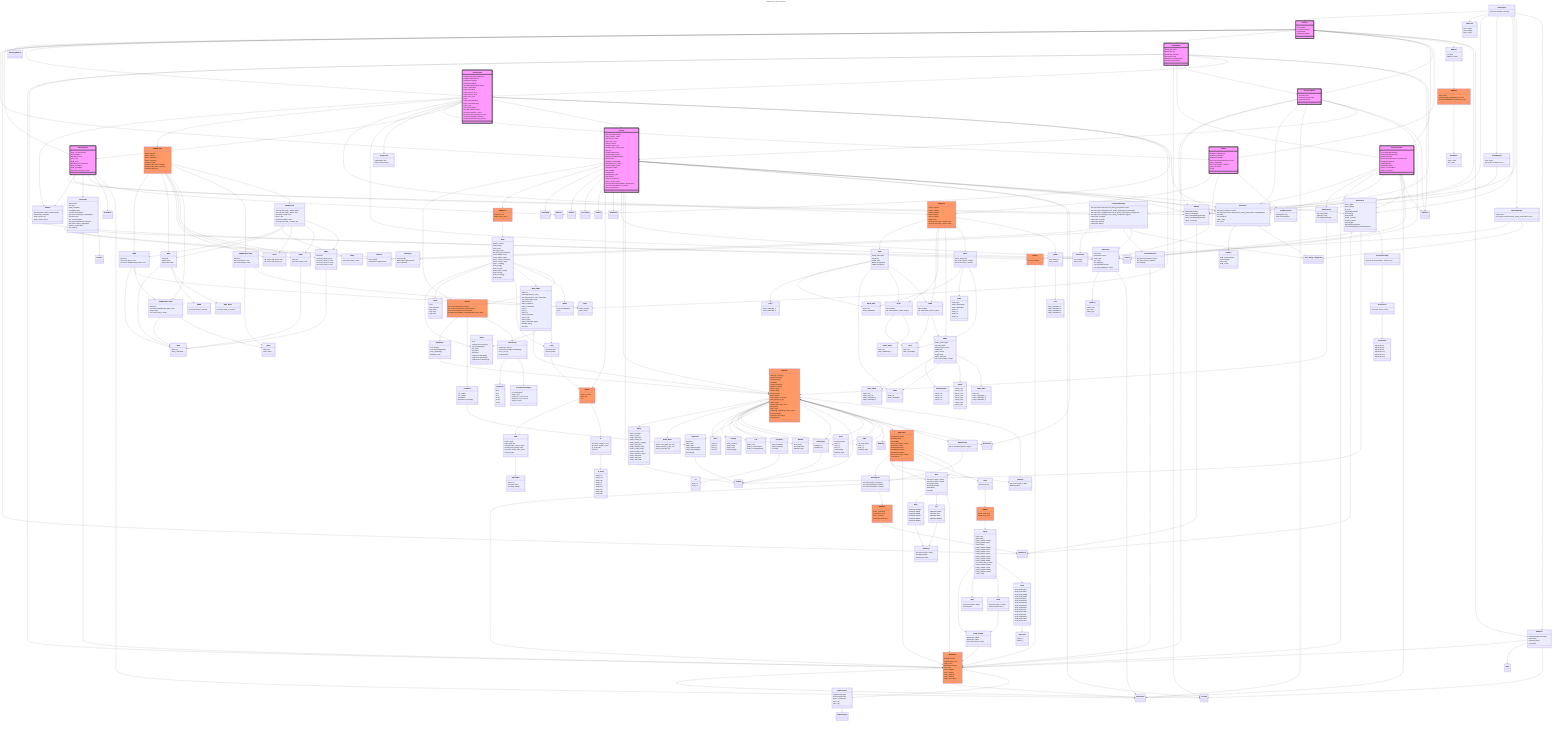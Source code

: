 ---
title: LibRealSpace Class Diagram
---

classDiagram
    
    class MISN {
        uint16_t version;
        uint8_t info[];
        uint8_t tune;
        std::string name;
        std::string world_filename;
        vector~AREA~ areas;
        vector~SPOT~ spots;
        vector ~string~ messages;
        vector ~uint8_t~ flags;
        CAST * casting[];
        uint8_t prog[];
        uint8_t nums[];
        MISN_PART * parts[];
        uint8_t team[];
        uint8_t scenes[][];
        uint8_t load[];
    }
    class AREA {
        int id;
        unsigned char AreaType;
        char AreaName[33];
        long XAxis;
        long YAxis;
        long ZAxis;
        unsigned int AreaWidth;
        unsigned int AreaHeight;
        unsigned char Unknown[5];
    }
    class MISN_PART {
        uint8_t id;
        std::string member_name;
        std::string member_name_destroyed;
        std::string weapon_load;
        uint8_t area_id;      
        uint8_t unknown1;
        uint16_t unknown2;
        int32_t x;
        int32_t y;
        uint16_t z;
        uint16_t azymuth;
        uint16_t roll;
        uint16_t pitch;
        uint8_t> unknown_bytes;
        RSEntity *entity;
        bool alive;
    }
    class SPOT {
        int id;
        short unknown;

        long XAxis;
        long YAxis;
        long ZAxis;
    }
    class MSGS {
        char message[255];
        int id;
    }
    class CAST {
        std::string actor;
        RSProf *profile;
    }
    MISN --> AREA
    MISN --> SPOT
    MISN --> CAST
    MISN --> MISN_PART
    MISN --> MSGS


    class CHLD {
        std::string name;
        int32_t x;
        int32_t y;
        int32_t z;
        uint8_t data[];
        RSEntity *objct;
    }
    class EXPL {
        std::string name;
        int16_t x;
        int16_t y;
        RSEntity *objct;
    }
    class WDAT {
        uint16_t damage;
        uint16_t radius;
        uint8_t unknown1;
        uint8_t weapon_id;
        uint8_t weapon_category;
        uint8_t radar_type;
        uint8_t weapon_aspec;
        uint32_t target_range;
        uint8_t tracking_cone;
        uint32_t effective_range;  
        uint8_t unknown6;
        uint8_t unknown7;
        uint8_t unknown8;
    }
    class DYNN_MISS {
        uint32_t turn_degre_per_sec;
        uint32_t velovity_m_per_sec;
        uint32_t proximity_cm;
    }
    class WEAPS {
        int nb_weap;
        std::string name;
        RSEntity *objct;
    }
    class HPTS {
        uint8_t id;
        int32_t x;
        int32_t y;
        int32_t z;
    }
    class MapVertex {
        Point3D v;

        uint8_t flag;
        uint8_t type;
        uint8_t lowerImageID;
        uint8_t upperImageID;

        float color[4];

    }
    MapVertex --> Point3D

    class BoudingBox {
        Point3D min;
        Point3D max;
    }

    BoudingBox --> Point3D

    class UV {
        uint8_t u;
        uint8_t v;
    }
    class uvxyEntry {
        uint8_t triangleID;
        uint8_t textureID;
        UV uvs[3];
    }

    class Triangle {
        uint8_t property;
        uint8_t ids[3];
        uint8_t color;
        uint8_t flags[3];
    }
    class Lod {
        uint32_t dist;
        uint16_t numTriangles;
        uint16_t triangleIDs[256];
    }
    class RSEntity:::RSFILE {
        RSImage * images[];
        Point3D vertices[];
        uvxyEntry uvs[];
        Lod lods[];
        Triangle triangles[];
        WEAPS * weaps[];
        HPTS * hpts[];
        CHLD * chld[];
        enum Property;
        EXPL *explos;
        int32_t thrust_in_newton;
        int32_t weight_in_kg;
        WDAT *wdat;
        DYNN_MISS *dynn_miss;
        bool gravity;

        uint16_t life;
        map[string, map[string, uint16_t] sysm;
        Point3D position;
        Quaternion orientation;
        bool prepared;
    }

    RSEntity --> WDAT
    RSEntity --> DYNN_MISS
    RSEntity --> WEAPS
    RSEntity --> HPTS
    RSEntity --> CHLD
    RSEntity --> EXPL
    RSEntity --> Triangle
    RSEntity --> Lod
    RSEntity --> uvxyEntry
    RSEntity --> MapVertex
    RSEntity --> BoudingBox
    RSEntity --> Point3D
    RSEntity --> Quaternion
    RSEntity --> RSImage

    MISN_PART --> RSEntity
    CHLD --> RSEntity
    EXPL --> RSEntity
    WEAPS --> RSEntity
    uvxyEntry --> UV

    MISN_PART --> AREA
    MISN_PART --> CAST

    class RSArea:::RSFILE {
        std::vector~MapObject~ objects;
        std::vector~AreaOverlay~ objectOverlay;
        float elevation[BLOCKS_PER_MAP];
        AreaBlock blocks[NUM_LODS][BLOCKS_PER_MAP];
    }

    class MapObject{
        char name[9];
        char destroyedName[9];
        int32_t position[3];
        RSEntity* entity;
    }

    class AreaBlock{
        size_t width;
        size_t height;
        int sideSize;
        MapVertex vertice[400];   
    }
    class AreaOverlayTriangles {
        int verticesIdx[3];
        uint8_t color;
        uint8_t u0, u1, u2, u3, u4;
        uint8_t u5, u6, u7, u8, u9;
        uint8_t u10,u11;
    }
    class AoVPoints {
        int x;
        int y;
        int z;
        int u0;
        int u1;
        int u2;
    }
    class AreaOverlay {
        AoVPoints* vertices;
        AreaOverlayTriangles trianles[400];
        int lx, ly, hx, hy;
        int nbTriangles;
    }
    MapObject --> RSEntity
    RSArea --> MapObject
    RSArea --> AreaBlock
    RSArea --> AreaOverlay
    AreaOverlay --> AoVPoints
    AreaOverlay --> AreaOverlayTriangles
    AreaBlock --> MapVertex
    MISN --> RSArea

    class RSCockpit:::RSFILE {
        RSImageSet ARTP;
        RealObjs REAL;
        Moni MONI;
        std::vector~uint8_t~ INFO;
        RLEShape VTMP;
        RSImageSet EJEC;
        RSImageSet GUNF;
        RSImageSet GHUD;
        std::vector~uint8_t~ FADE;
        Chud CHUD;
    }
    class Chud {
        std::string FILE;
    }
    RSEntity --> RSCockpit
    RSCockpit --> RSImageSet
    RSCockpit --> RealObjs
    RSCockpit --> Moni
    RSCockpit --> RLEShape
    RSCockpit --> Chud

    class InfoShape {
        std::vector~uint8_t~ INFO;
        RLEShape SHAP;
        RSImageSet ARTS;
    }
    class RealObjs {
        std::vector~uint8_t~ INFO;
        RSEntity OBJS;
    }
    class Moni {
        std::vector~uint8_t~ INFO;
        std::vector~uint8_t~ SPOT;
        RLEShape SHAP;
        RLEShape DAMG;
        Mfds MFDS;
        Inst INST;
    }
    class Mfds {
        InfoShape COMM;
        InfoShape AARD;
        InfoShape AGRD;
        InfoShape GCAM;
        InfoShape WEAP;
        InfoShape DAMG;
    }
    class Inst {
        InfoShape RAWS;
        InfoShape ALTI;
        InfoShape AIRS;
        InfoShape MWRN;
    }
    RSCockpit --> Moni
    Moni --> Mfds
    Moni --> Inst
    Moni --> RLEShape
    Mfds --> InfoShape
    Inst --> InfoShape
    RealObjs --> RSEntity

    class CHUD_SHAPE {
        RLEShape *SHAP;
        RLEShape *SHP2;
        std::vector~uint8_t~ INFO;
    }
    class HINF {
        std::vector~uint8_t~ INFO;
        std::string font;
    }
    class LADD {
        std::vector~uint8_t~ INFO;
        CHUD_SHAPE *VECT;
    }
    class HUD_POS {
        uint16_t x;
        uint16_t y;
    }
    class TTAG {
        HUD_POS CLSR;
        HUD_POS TARG;
        HUD_POS NUMW;
        HUD_POS HUDM;
        HUD_POS IRNG;
        HUD_POS GFRC;
        HUD_POS MAXG;
        HUD_POS MACH;
        HUD_POS WAYP;
        HUD_POS RALT;
        HUD_POS LNDG;
        HUD_POS FLAP;
        HUD_POS SPDB;
        HUD_POS THRO;
        HUD_POS CALA;
    }
    class CHUD {
        uint8_t type;
        HINF *HINF;
        CHUD_SHAPE *ASPD;
        CHUD_SHAPE *ALTI;
        LADD *LADD;
        CHUD_SHAPE *HEAD;
        CHUD_SHAPE *COLL;
        CHUD_SHAPE *STAL;
        CHUD_SHAPE *FUEL;
        CHUD_SHAPE *LCOS;
        CHUD_SHAPE *TARG;
        CHUD_SHAPE *MISD;
        std::vector~uint8_t~ CIRC;
        CHUD_SHAPE *CROS;
        CHUD_SHAPE *CCIP;
        CHUD_SHAPE *CCRP;
        CHUD_SHAPE *STRF;
        TTAG *TTAG;
    }
    class RSHud:::RSFILE {
        CHUD *small_hud;
        CHUD *large_hud;
    }

    Chud --> RSHud
    RSHud --> CHUD
    CHUD --> CHUD_SHAPE
    CHUD --> HINF
    CHUD --> LADD
    CHUD --> TTAG
    CHUD_SHAPE --> RLEShape
    TTAG --> HUD_POS
    LADD --> CHUD_SHAPE

    class RADI_INFO {
        uint16_t id;
        std::string name;
        std::string callsign;
    }

    class RADI {
        uint16_t spch;
        RADI_INFO info;
        std::map~uint8_t-string~ msgs;
        std::map~string-string~ asks;
        std::vector~string~ asks_vector;
        std::string opts;
    }

    class AI_ATTR {
        uint8_t TH;
        uint8_t CN;
        uint8_t VB;
        uint8_t LY;
        uint8_t FL;
        uint8_t AG;
        uint8_t AA;
        uint8_t SM;
        uint8_t AR;
    }

    class AI {
        std::vector ~uint8_t~ mvrs;
        std::vector ~uint8_t~ goal;
        AI_ATTR atrb;
        bool isAI;
    }
    
    class RSProf:::RSFILE {
        uint16_t version;
        RADI radi;
        AI ai;
    }

    RSProf --> RADI
    RSProf --> AI
    RADI --> RADI_INFO
    AI --> AI_ATTR
    CAST --> RSProf

    class RSSmokeSet {
        std::vector~RSImageSet~ images;
    }
    RSSmokeSet --> RSImageSet
    RSEntity --> RSSmokeSet

    class RLEShape:::RSFILE {
        Point2D position;
        Point2D buffer_size;
        uint8_t* data;
        ByteStream stream;
        size_t size;    
        int16_t leftDist;
        int16_t topDist;
        int16_t rightDist;
        int16_t botDist;
        uint8_t colorOffset;
    }

    RLEShape --> Point2D
    RLEShape --> ByteStream

    class RLEFragment{
        FragmentType type;
        bool isCompressed;
        uint16_t numTexels;
        int16_t dx;
        int16_t dy;
    }

    RLEShape --> RLEFragment
    RLEFragment --> FragmentType

    class RSImageSet {
        std::vector~uint8_t~ sequence;
        std::vector~RSPalette~ palettes;
        std::vector~RLEShape~ shapes;
    }

    RSImageSet --> RLEShape
    RSImageSet --> RSPalette

    class RSPalette:::RSFILE {
         uint32_t colorFlag;
        VGAPalette colors;
        uint32_t bwFlag;
        VGAPalette bwColors;
    }

    RSPalette --> VGAPalette

    class SCStrike:::IActivity {
        char missFileName[33];
        uint8_t camera_mode;
        bool mouse_control;
        bool pause_simu;
        Camera camera;
        Point3D camera_pos;
        Point3D target_camera_pos;
        float yaw;
        Point3D newPosition;
        Point2D pilote_lookat;
        Quaternion newOrientation;
        RSArea area;
        RSMission missionObj;
        SCNavMap nav_screen;
        SCPlane player_plane;
        SCCockpit cockpit;
        bool autopilot;
        SCPilot pilot;
        RSProf player_prof;
        float counter;
        uint8_t nav_point_id;
        uint8_t current_target;
        std::map~std::string-RSEntity~ objectCache;
        std::vector~SCAiPlane~ ai_planes;
        int32_t mfd_timeout;
    }
    
    SCStrike --> RSArea
    SCStrike --> RSMission
    SCStrike --> SCNavMap
    SCStrike --> SCPlane
    SCStrike --> SCCockpit
    SCStrike --> SCPilot
    SCStrike --> RSProf
    SCStrike --> SCAiPlane
    SCStrike --> Camera
    SCStrike --> RSEntity
    SCStrike --> Point3D
    SCStrike --> Point2D
    SCStrike --> Quaternion

    RSMission --> MISN
    

    class IActivity:::IActivity {
        bool running;
        bool music_playing;
        bool focused;
        VGAPalette palette;
    }

    IActivity <|-- SCStrike
    IActivity --> VGAPalette
    IActivity <|-- SCConvPlayer
    IActivity <|-- SCDogFightMenu
    IActivity <|-- SCGameFlow
    IActivity <|-- SCMainMenu
    IActivity <|-- SCObjectViewer
    IActivity <|-- SCTrainingMenu
    IActivity <|-- SCShot

    class SCMainMenu:::IActivity {
        RLEShape board;
        RLEShape sky;
        RLEShape mountain;
        RLEShape cloud;
        PakArchive mainMenupak;
        Point2D boardPosition;
    }

    SCMainMenu --> RLEShape
    SCMainMenu --> PakArchive
    SCMainMenu --> Point2D
    SCMainMenu --> SCTrainingMenu
    SCMainMenu --> SCObjectViewer
    SCMainMenu --> SCGameFlow
    SCMainMenu --> SCButton
    SCMainMenu --> RSVGA

    SCConvPlayer --> RSVGA
    SCObjectViewer --> RSVGA
    SCStrike --> RSVGA
    SCTrainingMenu --> RSVGA

    class RSMission:::RSFILE {
        TreArchive *tre;
        MISN mission_data;
    }

    class GameEngine {
        std::stack~IActivity~ activities;
    }

    GameEngine --> IActivity
    GameEngine --> RSScreen
    GameEngine --> RSVGA
    GameEngine --> AssetManager
    GameEngine --> SCRenderer
    GameEngine --> ConvAssetManager
    GameEngine --> RSFontManager


    class SCState {
        std::map~uint8_t-bool~ requierd_flags;
        bool mission_accepted;
        uint8_t mission_id;
        uint8_t mission_flyed;
    }

    SCConvPlayer --> SCState
    SCGameFlow --> SCState

    class RSScreen {
        int32_t width;
        int32_t height;
        int32_t scale;
    }
    class RSVGA {
        VGAPalette palette;
        uint8_t* frameBuffer;
        uint8_t frameBufferA[320*200];
        uint8_t frameBufferB[320*200];
        uint32_t textureID;
    }

    RSVGA --> VGAPalette

    class SCMouse {
        RLEShape appearances[4];
        Mode mode;
        Point2D position;
        bool visible;
    }

    SCMouse --> RLEShape
    SCMouse --> Mode
    SCMouse --> Point2D

    class AssetManager {
        enum TreID;
        std::vector~TreArchive~ tres;
    }
    AssetManager --> TreArchive

    class SCRenderer {
        int32_t width;
        int32_t height;
        int scale;

        VGAPalette palette;
        bool running;
        bool paused;
        uint32_t counter;
        Camera camera;
        Point3D light;
        Point3D playerPosition;
        TextureVertexMap textureSortedVertex;
    }

    class TextureVertexMap {
        std::map~int-VertexVector~ vertexe_map;
    }

    class VertexVector {
        std::vector<VertexCache> vertexe_cache;
    }
    
    class VertexCache {
        MapVertex lv1;
        MapVertex lv2;
        MapVertex lv3;
        MapVertex uv1;
        MapVertex uv2;
        MapVertex uv3;
    }

    TextureVertexMap --> VertexVector
    VertexVector --> VertexCache
    SCRenderer --> VGAPalette
    SCRenderer --> Camera
    SCRenderer --> Point3D
    SCRenderer --> TextureVertexMap
    SCStrike --> SCRenderer

    class CharFace {
        char name[9];
        RSImageSet *appearances;
    }

    class FacePalette {
        char name[9];
        uint8_t index;
    }

    class CharFigure {
        char name[9];
        RSImageSet appearances;
        size_t paletteID;
    }

    class ConvBackGround {
        std::vector~RLEShape~ layers;
        std::vector~uint8_t~ palettes;
        char name[9];
    }

    class ConvAssetManager {
        std::map~char-CharFace-Char_String_Comparator~ faces;
        std::map~char-FacePalette-Char_String_Comparator~ facePalettes;
        std::map~char-ConvBackGround-Char_String_Comparator~ backgrounds;
        std::map~char-CharFigure-Char_String_Comparator~ figures;

        PakArchive convShps;
        PakArchive convPals;
        PakArchive optShps;
        PakArchive optPals;
    }

    ConvAssetManager --> CharFace
    ConvAssetManager --> FacePalette
    ConvAssetManager --> CharFigure
    ConvAssetManager --> ConvBackGround
    ConvAssetManager --> PakArchive
    ConvAssetManager --> Char_String_Comparator
    SCConvPlayer --> ConvAssetManager

    class RSFontManager {
        RSFont font;
        std::map~char-RSFont-Char_String_Comparator~ fonts;
    }

    class RSFont:::RSFILE {
        std::vector<RLEShape> letters;
    }

    RSFont --> RLEShape

    RSFontManager --> RSFont
    RSFontManager --> Char_String_Comparator

    class RSMixer {
        int initted;
        RSMusic *music;
    }

    RSMixer --> RSMusic

    class TreEntry{
        
        uint8_t     unknownFlag;
        char        name[65];
        size_t      size;
        uint8_t*    data;
        
    }

    class TreArchive {
        std::vector~TreEntry~ entries;
        std::map~const char-TreEntry-Char_String_Comparator~ mappedEntries;
        bool valid;
        char path[512];
        uint8_t* data;
        size_t   size;
    }

    TreArchive --> TreEntry
    TreArchive --> Char_String_Comparator
    SCStrike --> TreArchive

    class MemMusic {
        uint8_t *data;
        size_t size;
    }

    class RSMusic:::RSFILE {
        uint8_t bank:
        std::map~uint8_t-MemMusic[]~ musics;
        std::vector~MemMusic~ gameflow_music;
    }

    RSMusic --> MemMusic
    IActivity --> RSMixer

    class PakEntry{
        uint8_t data;
        size_t size;
        uint8_t type;
    }

    class PakArchive {
        bool ready;
        ByteStream stream;
        uint8_t data;
        size_t size;
        char path[512] ;
        bool initalizedFromFile ;
        std::vector~PakEntry~ entries;
    }

    PakArchive --> PakEntry
    PakArchive --> ByteStream
    IActivity --> RSVGA
    IActivity --> SCMouse
    GameEngine --> SCMouse
    ConvBackGround --> RLEShape

    class ConvFrame {
        RSFont font;
        char text;
        uint8_t textColor;
        ConvMode mode;
        FacePos facePosition;
        std::vector~CharFigure~ participants;
        CharFace face;
        int8_t facePaletteID;
        std::vector~RLEShape~ bgLayers;
        std::vector~uint8_t~ bgPalettes;
        uint32_t creationTime;
        bool expired;
    }

    class SCConvPlayer:::IActivity {
        int32_t conversationID;
        bool initialized;
        ByteStream conv;
        size_t size;
        uint8_t end;
        ConvFrame currentFrame;
        uint8_t noOffset;
        uint8_t yesOffset;
        std::vector~SCZone~ zones;
    }

    SCConvPlayer --> ConvFrame
    SCConvPlayer --> SCZone
    SCConvPlayer --> ConvMode
    SCConvPlayer --> ByteStream

    ConvFrame --> CharFigure
    ConvFrame --> CharFace
    ConvFrame --> RLEShape
    ConvFrame --> FacePos
    ConvFrame --> RSFont

    class SCGameFlow:::IActivity {
        RSGameFlow gameFlowParser;
        RSOption optionParser;
        PakArchive optShps;
        PakArchive optPals;
        std::vector~background~ layers;
        uint8_t *rawPalette;
        uint8_t *forPalette;
        uint8_t current_miss;
        uint8_t current_scen;
        uint8_t next_miss;
        int fps;
        uint8_t currentSpriteId;
        uint8_t currentOptCode;
        uint8_t requ;
        char *missionToFly;
        std::vector~EFCT~ efect;
        std::vector~SCZone~ zones;

        std::queue~SCConvPlayer~ convs;
        std::queue~SCShot~ cutsenes;
        std::queue~SCStrike~ fly_mission;
    }
    class background {
        RSImageSet *img;
        uint8_t frameCounter;
    }

    SCGameFlow --> RSGameFlow
    SCGameFlow --> RSOption
    SCGameFlow --> PakArchive
    SCGameFlow --> background
    SCGameFlow --> SCConvPlayer
    SCGameFlow --> SCShot
    SCGameFlow --> SCStrike
    SCGameFlow --> EFCT
    SCGameFlow --> SCZone
    SCGameFlow --> TreArchive
    SCStrike --> TreArchive

    class SCTrainingMenu:::IActivity {
        RLEShape title;
        RLEShape background;
        RLEShape board;
    }

    SCTrainingMenu --> RLEShape
    SCTrainingMenu --> TreArchive
    SCTrainingMenu --> ByteStream
    SCTrainingMenu --> PakArchive
    SCTrainingMenu --> SCButton
    SCTrainingMenu --> SCStrike

    
    class RSShowCase{
        float cameraDist;
        RSEntity* entity;
        char displayName[20];
    }

    class SCObjectViewer:::IActivity {
        float rotateUpDownAngle;
        float rotateLeftRightAngle;
        float zoomFactor;
        std::vector~RSShowCase~ showCases;
        RLEShape bluePrint;
        RLEShape title;
        RLEShape board;
        uint32_t currentObject;
        uint32_t startTime;
    }

    SCObjectViewer --> RSShowCase   
    SCObjectViewer --> RLEShape
    SCObjectViewer --> TreArchive
    SCObjectViewer --> ByteStream
    SCObjectViewer --> PakArchive
    SCObjectViewer --> SCButton
    SCObjectViewer --> SCRenderer

    RSShowCase --> RSEntity

    class shotBackground {
        RSImageSet* img;
        uint8_t frameCounter;
    }
    class SCShot:::IActivity {
        RSOption optionParser;
        PakArchive optShps;
        PakArchive optPals;
        std::vector~shotBackground~ layers;
        uint8_t rawPalette;
        std::vector~uint8_t~ palettes;
        uint8_t forPalette;
        int fps;
    }

    SCShot --> RSOption
    SCShot --> PakArchive
    SCShot --> shotBackground

    class INFO {
        uint8_t ID;
        uint8_t UNKOWN;
    }

    class REQU {
        uint8_t op;
        uint8_t value;
    }
    class EFCT {
        uint8_t opcode;
        uint8_t value;
    }
    class GAMEFLOW_SPRT {
        INFO info;
        std::vector~EFCT~ efct;
        std::vector~REQU~ requ;
    }
    class GAMEFLOW_SCEN {
        INFO info;
        std::vector~GAMEFLOW_SPRT~ sprt;
        REQU *requ;
        std::vector~uint8_t~ weap;
    }
    class MISS {
        INFO info;
        std::vector~EFCT~ efct;
        std::vector~GAMEFLOW_SCEN~ scen;
    }
    class SPED {
        std::vector~uint8_t~ unkown;
    }
    class MAP_DATA {
        std::vector~uint8_t~ unkown;
    }
    class MAP {
        INFO info;
        SPED *sped;
        MAP_DATA *data;
    }
    class LOAD {
        std::vector~uint8_t~ load;
    }
    class MLST {
        std::vector~std::string~ data;
        std::vector~std::string~ prtl;
    }
    class WING {
        INFO info;
        std::vector~uint8_t~ pilt;
    }
    class CHNG {
        INFO info;
        std::vector~uint8_t~ pilt;
        std::vector~uint8_t~ cash;
        std::vector~uint8_t~ weap;
        std::vector~uint8_t~ over;
    }
    class GAMEFLOW {
        std::map~std::uint8_t, MISS~ game;
        std::map~std::uint8_t, MAP~ wrld;
        std::vector~LOAD~ load;
        MLST* mlst;
        std::vector~WING~ wngs;
        std::map~std::uint8_t, CHNG~ stat;
    }
    class RSGameFlow:::RSFILE {
        MISS* tmpmiss;
        MAP* tmpmap;
        MLST* tmpmisslt;
        WING* tmpwings;
        CHNG* tmpstat;
        GAMEFLOW_SCEN* tmpgfsc;
        GAMEFLOW_SPRT* tmpscsp;
        GAMEFLOW game;
    }

    RSGameFlow --> MISS
    RSGameFlow --> MAP
    RSGameFlow --> MLST
    RSGameFlow --> WING
    RSGameFlow --> CHNG
    RSGameFlow --> GAMEFLOW_SCEN
    RSGameFlow --> GAMEFLOW_SPRT
    RSGameFlow --> GAMEFLOW

    GAMEFLOW --> MISS
    GAMEFLOW --> MAP
    GAMEFLOW --> LOAD
    GAMEFLOW --> MLST
    GAMEFLOW --> WING
    GAMEFLOW --> CHNG

    CHNG --> INFO
    WING --> INFO
    MAP --> INFO
    MAP --> SPED
    MAP --> MAP_DATA
    
    GAMEFLOW_SCEN --> INFO
    GAMEFLOW_SCEN --> REQU

    GAMEFLOW_SPRT --> REQU
    GAMEFLOW_SPRT --> EFCT

    MISS --> INFO
    MISS --> EFCT
    MISS --> GAMEFLOW_SCEN

    class QUAD {
        uint16_t xa1;
        uint16_t ya1;
        uint16_t xa2;
        uint16_t ya2;
        uint16_t xb1;
        uint16_t yb1;
        uint16_t xb2;
        uint16_t yb2;
    }
    class OPTS_INFO {
        uint8_t ID;
        uint8_t UNKOWN;
    }
    class COLR {
        uint8_t UNKOWN_1;
        uint8_t UNKOWN_2;
    }
    class TUNE {
        uint8_t ID;
        uint8_t UNKOWN;
    }
    class PALT {
        uint8_t ID;
        uint8_t UNKOWN;
    }
    class BACK_SHAP {
        uint8_t ID;
        uint8_t UNKOWN_1;
    }
    class SPRT_SHAP {
        uint8_t GID;
        uint8_t SHP_ID;
        uint8_t UNKOWN_1;
        uint8_t UNKOWN_2;
    }
    class OPTION_RECT {
        uint16_t X1;
        uint16_t Y1;
        uint16_t X2;
        uint16_t Y2;
    }
    class SPRT_INFO {
        uint8_t ID;
        uint8_t UNKOWN_1;
        uint8_t UNKOWN_2;
        uint8_t UNKOWN_3;
    }
    class SPRT {
        SPRT_SHAP sprite;
        std::string label;
        OPTION_RECT zone;
        TUNE tune;
        uint8_t CLCK;
        QUAD quad;
        SPRT_INFO info;
        std::vector~uint8_t~ SEQU;
    }
    class BACK {
        PALT *palette;
        std::vector~BACK_SHAP~ images;
    }
    class FORE {
        PALT *palette;
        std::map~uint8_t-SPRT~ sprites;
    }
    class SCEN {
        OPTS_INFO infos;
        COLR colr;
        TUNE *tune;
        BACK *background;
        FORE *foreground;

    }
    class SHPS {
        uint8_t type;
        uint8_t OptshapeID;
        uint8_t UNKOWN;
        uint8_t x1;
        uint8_t y1;
        uint8_t x2;
        uint8_t y2;
    }
    class SHOT {
        OPTS_INFO infos;
        std::vector~SHPS~ images;
        std::vector~PALT~ palettes;
    }
    class KILL {
        uint8_t UNKOWN_1;
        uint8_t UNKOWN_2;
        uint8_t UNKOWN_3;
        uint8_t UNKOWN_4;
    }
    class MARK {
        KILL unkown_1;
        uint8_t *DATA;
    }

    MARK --> KILL
    SHOT --> OPTS_INFO
    SHOT --> SHPS
    SHOT --> PALT
    SCEN --> OPTS_INFO
    SCEN --> COLR
    SCEN --> TUNE
    SCEN --> BACK
    SCEN --> FORE
    SPRT --> SPRT_SHAP
    SPRT --> OPTION_RECT
    SPRT --> TUNE
    SPRT --> QUAD
    SPRT --> SPRT_INFO
    FORE --> PALT
    FORE --> SPRT
    BACK --> PALT
    BACK --> BACK_SHAP

    class RSOption:::RSFILE {
        SCEN* tmpscen;
        FORE* tmpfore;
        BACK* tmpback;
        SPRT* tmpsprt;
        SHOT* tmpshot;
        MARK mark;
        std::map~std::uint8_t-SCEN~ opts;
        std::map~std::uint8_t-SHOT~ estb;
    }

    RSOption --> SCEN
    RSOption --> FORE
    RSOption --> BACK
    RSOption --> SPRT
    RSOption --> SHOT
    RSOption --> MARK

    classDef RSFILE fill:#f96;
    classDef IActivity fill:#f9f,stroke:#333,stroke-width:4px;